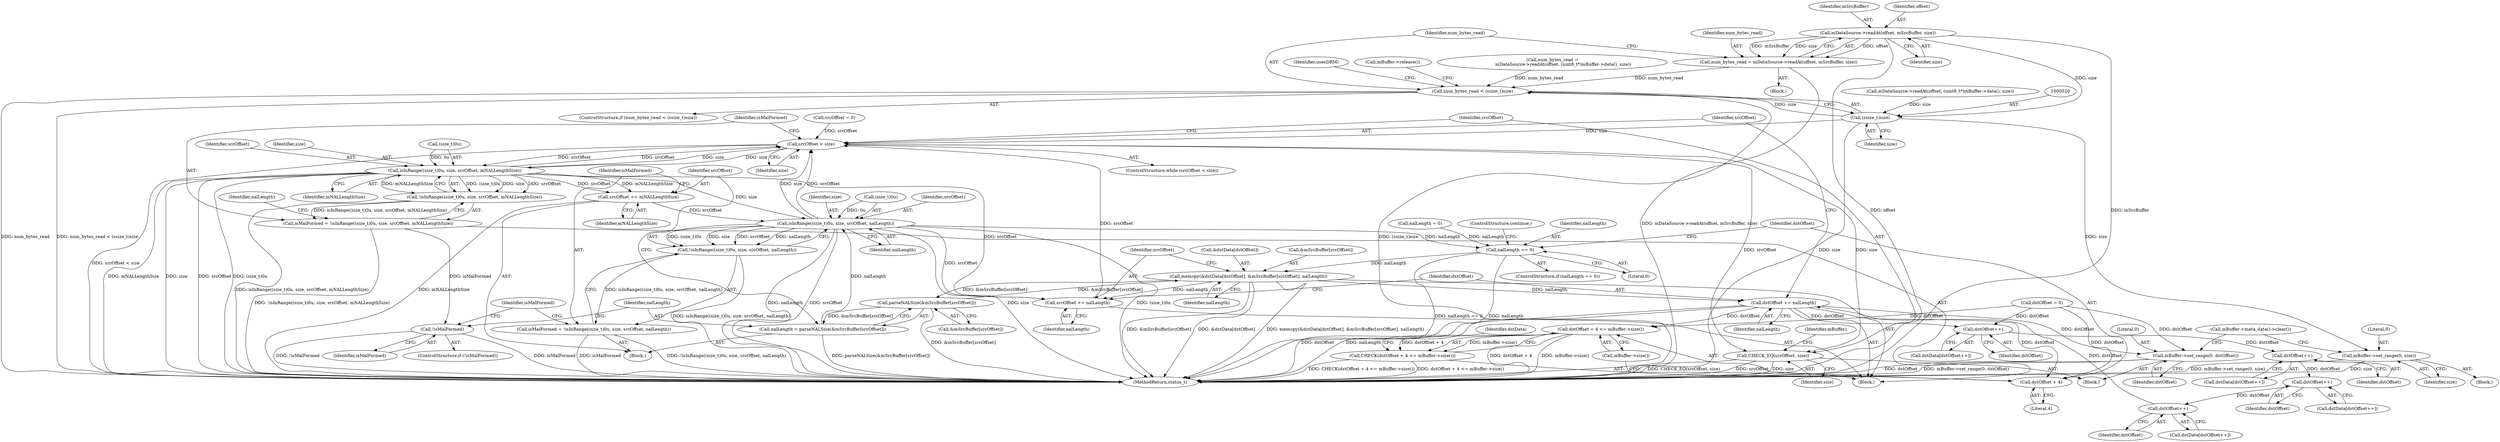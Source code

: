 digraph "0_Android_d48f0f145f8f0f4472bc0af668ac9a8bce44ba9b_0@API" {
"1000512" [label="(Call,mDataSource->readAt(offset, mSrcBuffer, size))"];
"1000510" [label="(Call,num_bytes_read = mDataSource->readAt(offset, mSrcBuffer, size))"];
"1000517" [label="(Call,num_bytes_read < (ssize_t)size)"];
"1000519" [label="(Call,(ssize_t)size)"];
"1000536" [label="(Call,mBuffer->set_range(0, size))"];
"1000556" [label="(Call,srcOffset < size)"];
"1000564" [label="(Call,isInRange((size_t)0u, size, srcOffset, mNALLengthSize))"];
"1000563" [label="(Call,!isInRange((size_t)0u, size, srcOffset, mNALLengthSize))"];
"1000561" [label="(Call,isMalFormed = !isInRange((size_t)0u, size, srcOffset, mNALLengthSize))"];
"1000576" [label="(Call,!isMalFormed)"];
"1000586" [label="(Call,srcOffset += mNALLengthSize)"];
"1000592" [label="(Call,isInRange((size_t)0u, size, srcOffset, nalLength))"];
"1000591" [label="(Call,!isInRange((size_t)0u, size, srcOffset, nalLength))"];
"1000589" [label="(Call,isMalFormed = !isInRange((size_t)0u, size, srcOffset, nalLength))"];
"1000611" [label="(Call,nalLength == 0)"];
"1000646" [label="(Call,memcpy(&dstData[dstOffset], &mSrcBuffer[srcOffset], nalLength))"];
"1000581" [label="(Call,parseNALSize(&mSrcBuffer[srcOffset]))"];
"1000579" [label="(Call,nalLength = parseNALSize(&mSrcBuffer[srcOffset]))"];
"1000656" [label="(Call,srcOffset += nalLength)"];
"1000659" [label="(Call,dstOffset += nalLength)"];
"1000617" [label="(Call,dstOffset + 4 <= mBuffer->size())"];
"1000616" [label="(Call,CHECK(dstOffset + 4 <= mBuffer->size()))"];
"1000618" [label="(Call,dstOffset + 4)"];
"1000625" [label="(Call,dstOffset++)"];
"1000631" [label="(Call,dstOffset++)"];
"1000637" [label="(Call,dstOffset++)"];
"1000643" [label="(Call,dstOffset++)"];
"1000669" [label="(Call,mBuffer->set_range(0, dstOffset))"];
"1000662" [label="(Call,CHECK_EQ(srcOffset, size))"];
"1000561" [label="(Call,isMalFormed = !isInRange((size_t)0u, size, srcOffset, mNALLengthSize))"];
"1000519" [label="(Call,(ssize_t)size)"];
"1000667" [label="(Identifier,mBuffer)"];
"1000515" [label="(Identifier,size)"];
"1000672" [label="(Call,mBuffer->meta_data()->clear())"];
"1000509" [label="(Block,)"];
"1000590" [label="(Identifier,isMalFormed)"];
"1000661" [label="(Identifier,nalLength)"];
"1000514" [label="(Identifier,mSrcBuffer)"];
"1000500" [label="(Call,num_bytes_read =\n                mDataSource->readAt(offset, (uint8_t*)mBuffer->data(), size))"];
"1000582" [label="(Call,&mSrcBuffer[srcOffset])"];
"1000555" [label="(ControlStructure,while (srcOffset < size))"];
"1000573" [label="(Identifier,nalLength)"];
"1000568" [label="(Identifier,size)"];
"1000635" [label="(Call,dstData[dstOffset++])"];
"1000577" [label="(Identifier,isMalFormed)"];
"1000586" [label="(Call,srcOffset += mNALLengthSize)"];
"1000658" [label="(Identifier,nalLength)"];
"1000517" [label="(Call,num_bytes_read < (ssize_t)size)"];
"1000632" [label="(Identifier,dstOffset)"];
"1000615" [label="(ControlStructure,continue;)"];
"1000591" [label="(Call,!isInRange((size_t)0u, size, srcOffset, nalLength))"];
"1000625" [label="(Call,dstOffset++)"];
"1000530" [label="(Identifier,usesDRM)"];
"1000502" [label="(Call,mDataSource->readAt(offset, (uint8_t*)mBuffer->data(), size))"];
"1000620" [label="(Literal,4)"];
"1000513" [label="(Identifier,offset)"];
"1000611" [label="(Call,nalLength == 0)"];
"1000587" [label="(Identifier,srcOffset)"];
"1000565" [label="(Call,(size_t)0u)"];
"1000569" [label="(Identifier,srcOffset)"];
"1000597" [label="(Identifier,srcOffset)"];
"1000716" [label="(MethodReturn,status_t)"];
"1000531" [label="(Block,)"];
"1000536" [label="(Call,mBuffer->set_range(0, size))"];
"1000623" [label="(Call,dstData[dstOffset++])"];
"1000637" [label="(Call,dstOffset++)"];
"1000575" [label="(ControlStructure,if (!isMalFormed))"];
"1000581" [label="(Call,parseNALSize(&mSrcBuffer[srcOffset]))"];
"1000618" [label="(Call,dstOffset + 4)"];
"1000617" [label="(Call,dstOffset + 4 <= mBuffer->size())"];
"1000671" [label="(Identifier,dstOffset)"];
"1000669" [label="(Call,mBuffer->set_range(0, dstOffset))"];
"1000593" [label="(Call,(size_t)0u)"];
"1000613" [label="(Literal,0)"];
"1000589" [label="(Call,isMalFormed = !isInRange((size_t)0u, size, srcOffset, nalLength))"];
"1000521" [label="(Identifier,size)"];
"1000659" [label="(Call,dstOffset += nalLength)"];
"1000559" [label="(Block,)"];
"1000664" [label="(Identifier,size)"];
"1000644" [label="(Identifier,dstOffset)"];
"1000580" [label="(Identifier,nalLength)"];
"1000663" [label="(Identifier,srcOffset)"];
"1000537" [label="(Literal,0)"];
"1000579" [label="(Call,nalLength = parseNALSize(&mSrcBuffer[srcOffset]))"];
"1000616" [label="(Call,CHECK(dstOffset + 4 <= mBuffer->size()))"];
"1000631" [label="(Call,dstOffset++)"];
"1000564" [label="(Call,isInRange((size_t)0u, size, srcOffset, mNALLengthSize))"];
"1000578" [label="(Block,)"];
"1000588" [label="(Identifier,mNALLengthSize)"];
"1000570" [label="(Identifier,mNALLengthSize)"];
"1000511" [label="(Identifier,num_bytes_read)"];
"1000629" [label="(Call,dstData[dstOffset++])"];
"1000516" [label="(ControlStructure,if (num_bytes_read < (ssize_t)size))"];
"1000548" [label="(Call,srcOffset = 0)"];
"1000510" [label="(Call,num_bytes_read = mDataSource->readAt(offset, mSrcBuffer, size))"];
"1000626" [label="(Identifier,dstOffset)"];
"1000656" [label="(Call,srcOffset += nalLength)"];
"1000670" [label="(Literal,0)"];
"1000660" [label="(Identifier,dstOffset)"];
"1000576" [label="(Call,!isMalFormed)"];
"1000646" [label="(Call,memcpy(&dstData[dstOffset], &mSrcBuffer[srcOffset], nalLength))"];
"1000624" [label="(Identifier,dstData)"];
"1000643" [label="(Call,dstOffset++)"];
"1000619" [label="(Identifier,dstOffset)"];
"1000556" [label="(Call,srcOffset < size)"];
"1000641" [label="(Call,dstData[dstOffset++])"];
"1000558" [label="(Identifier,size)"];
"1000563" [label="(Call,!isInRange((size_t)0u, size, srcOffset, mNALLengthSize))"];
"1000638" [label="(Identifier,dstOffset)"];
"1000600" [label="(Identifier,isMalFormed)"];
"1000655" [label="(Identifier,nalLength)"];
"1000557" [label="(Identifier,srcOffset)"];
"1000657" [label="(Identifier,srcOffset)"];
"1000647" [label="(Call,&dstData[dstOffset])"];
"1000512" [label="(Call,mDataSource->readAt(offset, mSrcBuffer, size))"];
"1000651" [label="(Call,&mSrcBuffer[srcOffset])"];
"1000662" [label="(Call,CHECK_EQ(srcOffset, size))"];
"1000552" [label="(Call,dstOffset = 0)"];
"1000621" [label="(Call,mBuffer->size())"];
"1000562" [label="(Identifier,isMalFormed)"];
"1000540" [label="(Block,)"];
"1000610" [label="(ControlStructure,if (nalLength == 0))"];
"1000598" [label="(Identifier,nalLength)"];
"1000592" [label="(Call,isInRange((size_t)0u, size, srcOffset, nalLength))"];
"1000596" [label="(Identifier,size)"];
"1000538" [label="(Identifier,size)"];
"1000612" [label="(Identifier,nalLength)"];
"1000518" [label="(Identifier,num_bytes_read)"];
"1000523" [label="(Call,mBuffer->release())"];
"1000572" [label="(Call,nalLength = 0)"];
"1000512" -> "1000510"  [label="AST: "];
"1000512" -> "1000515"  [label="CFG: "];
"1000513" -> "1000512"  [label="AST: "];
"1000514" -> "1000512"  [label="AST: "];
"1000515" -> "1000512"  [label="AST: "];
"1000510" -> "1000512"  [label="CFG: "];
"1000512" -> "1000716"  [label="DDG: offset"];
"1000512" -> "1000716"  [label="DDG: mSrcBuffer"];
"1000512" -> "1000510"  [label="DDG: offset"];
"1000512" -> "1000510"  [label="DDG: mSrcBuffer"];
"1000512" -> "1000510"  [label="DDG: size"];
"1000512" -> "1000519"  [label="DDG: size"];
"1000510" -> "1000509"  [label="AST: "];
"1000511" -> "1000510"  [label="AST: "];
"1000518" -> "1000510"  [label="CFG: "];
"1000510" -> "1000716"  [label="DDG: mDataSource->readAt(offset, mSrcBuffer, size)"];
"1000510" -> "1000517"  [label="DDG: num_bytes_read"];
"1000517" -> "1000516"  [label="AST: "];
"1000517" -> "1000519"  [label="CFG: "];
"1000518" -> "1000517"  [label="AST: "];
"1000519" -> "1000517"  [label="AST: "];
"1000523" -> "1000517"  [label="CFG: "];
"1000530" -> "1000517"  [label="CFG: "];
"1000517" -> "1000716"  [label="DDG: (ssize_t)size"];
"1000517" -> "1000716"  [label="DDG: num_bytes_read"];
"1000517" -> "1000716"  [label="DDG: num_bytes_read < (ssize_t)size"];
"1000500" -> "1000517"  [label="DDG: num_bytes_read"];
"1000519" -> "1000517"  [label="DDG: size"];
"1000519" -> "1000521"  [label="CFG: "];
"1000520" -> "1000519"  [label="AST: "];
"1000521" -> "1000519"  [label="AST: "];
"1000519" -> "1000716"  [label="DDG: size"];
"1000502" -> "1000519"  [label="DDG: size"];
"1000519" -> "1000536"  [label="DDG: size"];
"1000519" -> "1000556"  [label="DDG: size"];
"1000536" -> "1000531"  [label="AST: "];
"1000536" -> "1000538"  [label="CFG: "];
"1000537" -> "1000536"  [label="AST: "];
"1000538" -> "1000536"  [label="AST: "];
"1000672" -> "1000536"  [label="CFG: "];
"1000536" -> "1000716"  [label="DDG: mBuffer->set_range(0, size)"];
"1000536" -> "1000716"  [label="DDG: size"];
"1000556" -> "1000555"  [label="AST: "];
"1000556" -> "1000558"  [label="CFG: "];
"1000557" -> "1000556"  [label="AST: "];
"1000558" -> "1000556"  [label="AST: "];
"1000562" -> "1000556"  [label="CFG: "];
"1000663" -> "1000556"  [label="CFG: "];
"1000556" -> "1000716"  [label="DDG: srcOffset < size"];
"1000564" -> "1000556"  [label="DDG: srcOffset"];
"1000564" -> "1000556"  [label="DDG: size"];
"1000592" -> "1000556"  [label="DDG: srcOffset"];
"1000592" -> "1000556"  [label="DDG: size"];
"1000656" -> "1000556"  [label="DDG: srcOffset"];
"1000548" -> "1000556"  [label="DDG: srcOffset"];
"1000556" -> "1000564"  [label="DDG: size"];
"1000556" -> "1000564"  [label="DDG: srcOffset"];
"1000556" -> "1000662"  [label="DDG: srcOffset"];
"1000556" -> "1000662"  [label="DDG: size"];
"1000564" -> "1000563"  [label="AST: "];
"1000564" -> "1000570"  [label="CFG: "];
"1000565" -> "1000564"  [label="AST: "];
"1000568" -> "1000564"  [label="AST: "];
"1000569" -> "1000564"  [label="AST: "];
"1000570" -> "1000564"  [label="AST: "];
"1000563" -> "1000564"  [label="CFG: "];
"1000564" -> "1000716"  [label="DDG: size"];
"1000564" -> "1000716"  [label="DDG: srcOffset"];
"1000564" -> "1000716"  [label="DDG: (size_t)0u"];
"1000564" -> "1000716"  [label="DDG: mNALLengthSize"];
"1000564" -> "1000563"  [label="DDG: (size_t)0u"];
"1000564" -> "1000563"  [label="DDG: size"];
"1000564" -> "1000563"  [label="DDG: srcOffset"];
"1000564" -> "1000563"  [label="DDG: mNALLengthSize"];
"1000565" -> "1000564"  [label="DDG: 0u"];
"1000564" -> "1000586"  [label="DDG: mNALLengthSize"];
"1000564" -> "1000586"  [label="DDG: srcOffset"];
"1000564" -> "1000592"  [label="DDG: size"];
"1000564" -> "1000656"  [label="DDG: srcOffset"];
"1000563" -> "1000561"  [label="AST: "];
"1000561" -> "1000563"  [label="CFG: "];
"1000563" -> "1000716"  [label="DDG: isInRange((size_t)0u, size, srcOffset, mNALLengthSize)"];
"1000563" -> "1000561"  [label="DDG: isInRange((size_t)0u, size, srcOffset, mNALLengthSize)"];
"1000561" -> "1000559"  [label="AST: "];
"1000562" -> "1000561"  [label="AST: "];
"1000573" -> "1000561"  [label="CFG: "];
"1000561" -> "1000716"  [label="DDG: !isInRange((size_t)0u, size, srcOffset, mNALLengthSize)"];
"1000561" -> "1000576"  [label="DDG: isMalFormed"];
"1000576" -> "1000575"  [label="AST: "];
"1000576" -> "1000577"  [label="CFG: "];
"1000577" -> "1000576"  [label="AST: "];
"1000580" -> "1000576"  [label="CFG: "];
"1000600" -> "1000576"  [label="CFG: "];
"1000576" -> "1000716"  [label="DDG: isMalFormed"];
"1000576" -> "1000716"  [label="DDG: !isMalFormed"];
"1000586" -> "1000578"  [label="AST: "];
"1000586" -> "1000588"  [label="CFG: "];
"1000587" -> "1000586"  [label="AST: "];
"1000588" -> "1000586"  [label="AST: "];
"1000590" -> "1000586"  [label="CFG: "];
"1000586" -> "1000716"  [label="DDG: mNALLengthSize"];
"1000586" -> "1000592"  [label="DDG: srcOffset"];
"1000592" -> "1000591"  [label="AST: "];
"1000592" -> "1000598"  [label="CFG: "];
"1000593" -> "1000592"  [label="AST: "];
"1000596" -> "1000592"  [label="AST: "];
"1000597" -> "1000592"  [label="AST: "];
"1000598" -> "1000592"  [label="AST: "];
"1000591" -> "1000592"  [label="CFG: "];
"1000592" -> "1000716"  [label="DDG: nalLength"];
"1000592" -> "1000716"  [label="DDG: srcOffset"];
"1000592" -> "1000716"  [label="DDG: size"];
"1000592" -> "1000716"  [label="DDG: (size_t)0u"];
"1000592" -> "1000591"  [label="DDG: (size_t)0u"];
"1000592" -> "1000591"  [label="DDG: size"];
"1000592" -> "1000591"  [label="DDG: srcOffset"];
"1000592" -> "1000591"  [label="DDG: nalLength"];
"1000593" -> "1000592"  [label="DDG: 0u"];
"1000579" -> "1000592"  [label="DDG: nalLength"];
"1000592" -> "1000611"  [label="DDG: nalLength"];
"1000592" -> "1000656"  [label="DDG: srcOffset"];
"1000591" -> "1000589"  [label="AST: "];
"1000589" -> "1000591"  [label="CFG: "];
"1000591" -> "1000716"  [label="DDG: isInRange((size_t)0u, size, srcOffset, nalLength)"];
"1000591" -> "1000589"  [label="DDG: isInRange((size_t)0u, size, srcOffset, nalLength)"];
"1000589" -> "1000578"  [label="AST: "];
"1000590" -> "1000589"  [label="AST: "];
"1000600" -> "1000589"  [label="CFG: "];
"1000589" -> "1000716"  [label="DDG: isMalFormed"];
"1000589" -> "1000716"  [label="DDG: !isInRange((size_t)0u, size, srcOffset, nalLength)"];
"1000611" -> "1000610"  [label="AST: "];
"1000611" -> "1000613"  [label="CFG: "];
"1000612" -> "1000611"  [label="AST: "];
"1000613" -> "1000611"  [label="AST: "];
"1000615" -> "1000611"  [label="CFG: "];
"1000619" -> "1000611"  [label="CFG: "];
"1000611" -> "1000716"  [label="DDG: nalLength == 0"];
"1000611" -> "1000716"  [label="DDG: nalLength"];
"1000572" -> "1000611"  [label="DDG: nalLength"];
"1000611" -> "1000646"  [label="DDG: nalLength"];
"1000646" -> "1000559"  [label="AST: "];
"1000646" -> "1000655"  [label="CFG: "];
"1000647" -> "1000646"  [label="AST: "];
"1000651" -> "1000646"  [label="AST: "];
"1000655" -> "1000646"  [label="AST: "];
"1000657" -> "1000646"  [label="CFG: "];
"1000646" -> "1000716"  [label="DDG: memcpy(&dstData[dstOffset], &mSrcBuffer[srcOffset], nalLength)"];
"1000646" -> "1000716"  [label="DDG: &mSrcBuffer[srcOffset]"];
"1000646" -> "1000716"  [label="DDG: &dstData[dstOffset]"];
"1000646" -> "1000581"  [label="DDG: &mSrcBuffer[srcOffset]"];
"1000581" -> "1000646"  [label="DDG: &mSrcBuffer[srcOffset]"];
"1000646" -> "1000656"  [label="DDG: nalLength"];
"1000646" -> "1000659"  [label="DDG: nalLength"];
"1000581" -> "1000579"  [label="AST: "];
"1000581" -> "1000582"  [label="CFG: "];
"1000582" -> "1000581"  [label="AST: "];
"1000579" -> "1000581"  [label="CFG: "];
"1000581" -> "1000716"  [label="DDG: &mSrcBuffer[srcOffset]"];
"1000581" -> "1000579"  [label="DDG: &mSrcBuffer[srcOffset]"];
"1000579" -> "1000578"  [label="AST: "];
"1000580" -> "1000579"  [label="AST: "];
"1000587" -> "1000579"  [label="CFG: "];
"1000579" -> "1000716"  [label="DDG: parseNALSize(&mSrcBuffer[srcOffset])"];
"1000656" -> "1000559"  [label="AST: "];
"1000656" -> "1000658"  [label="CFG: "];
"1000657" -> "1000656"  [label="AST: "];
"1000658" -> "1000656"  [label="AST: "];
"1000660" -> "1000656"  [label="CFG: "];
"1000659" -> "1000559"  [label="AST: "];
"1000659" -> "1000661"  [label="CFG: "];
"1000660" -> "1000659"  [label="AST: "];
"1000661" -> "1000659"  [label="AST: "];
"1000557" -> "1000659"  [label="CFG: "];
"1000659" -> "1000716"  [label="DDG: dstOffset"];
"1000659" -> "1000716"  [label="DDG: nalLength"];
"1000659" -> "1000617"  [label="DDG: dstOffset"];
"1000659" -> "1000618"  [label="DDG: dstOffset"];
"1000659" -> "1000625"  [label="DDG: dstOffset"];
"1000643" -> "1000659"  [label="DDG: dstOffset"];
"1000659" -> "1000669"  [label="DDG: dstOffset"];
"1000617" -> "1000616"  [label="AST: "];
"1000617" -> "1000621"  [label="CFG: "];
"1000618" -> "1000617"  [label="AST: "];
"1000621" -> "1000617"  [label="AST: "];
"1000616" -> "1000617"  [label="CFG: "];
"1000617" -> "1000716"  [label="DDG: dstOffset + 4"];
"1000617" -> "1000716"  [label="DDG: mBuffer->size()"];
"1000617" -> "1000616"  [label="DDG: dstOffset + 4"];
"1000617" -> "1000616"  [label="DDG: mBuffer->size()"];
"1000552" -> "1000617"  [label="DDG: dstOffset"];
"1000616" -> "1000559"  [label="AST: "];
"1000624" -> "1000616"  [label="CFG: "];
"1000616" -> "1000716"  [label="DDG: dstOffset + 4 <= mBuffer->size()"];
"1000616" -> "1000716"  [label="DDG: CHECK(dstOffset + 4 <= mBuffer->size())"];
"1000618" -> "1000620"  [label="CFG: "];
"1000619" -> "1000618"  [label="AST: "];
"1000620" -> "1000618"  [label="AST: "];
"1000621" -> "1000618"  [label="CFG: "];
"1000552" -> "1000618"  [label="DDG: dstOffset"];
"1000625" -> "1000623"  [label="AST: "];
"1000625" -> "1000626"  [label="CFG: "];
"1000626" -> "1000625"  [label="AST: "];
"1000623" -> "1000625"  [label="CFG: "];
"1000552" -> "1000625"  [label="DDG: dstOffset"];
"1000625" -> "1000631"  [label="DDG: dstOffset"];
"1000631" -> "1000629"  [label="AST: "];
"1000631" -> "1000632"  [label="CFG: "];
"1000632" -> "1000631"  [label="AST: "];
"1000629" -> "1000631"  [label="CFG: "];
"1000631" -> "1000637"  [label="DDG: dstOffset"];
"1000637" -> "1000635"  [label="AST: "];
"1000637" -> "1000638"  [label="CFG: "];
"1000638" -> "1000637"  [label="AST: "];
"1000635" -> "1000637"  [label="CFG: "];
"1000637" -> "1000643"  [label="DDG: dstOffset"];
"1000643" -> "1000641"  [label="AST: "];
"1000643" -> "1000644"  [label="CFG: "];
"1000644" -> "1000643"  [label="AST: "];
"1000641" -> "1000643"  [label="CFG: "];
"1000669" -> "1000540"  [label="AST: "];
"1000669" -> "1000671"  [label="CFG: "];
"1000670" -> "1000669"  [label="AST: "];
"1000671" -> "1000669"  [label="AST: "];
"1000672" -> "1000669"  [label="CFG: "];
"1000669" -> "1000716"  [label="DDG: dstOffset"];
"1000669" -> "1000716"  [label="DDG: mBuffer->set_range(0, dstOffset)"];
"1000552" -> "1000669"  [label="DDG: dstOffset"];
"1000662" -> "1000540"  [label="AST: "];
"1000662" -> "1000664"  [label="CFG: "];
"1000663" -> "1000662"  [label="AST: "];
"1000664" -> "1000662"  [label="AST: "];
"1000667" -> "1000662"  [label="CFG: "];
"1000662" -> "1000716"  [label="DDG: srcOffset"];
"1000662" -> "1000716"  [label="DDG: size"];
"1000662" -> "1000716"  [label="DDG: CHECK_EQ(srcOffset, size)"];
}
